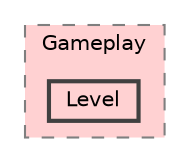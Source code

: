digraph "C:/Users/PC/Documents/GitHub/Witch-Pack/WitchPack/Assets/Scripts/Gameplay/Level"
{
 // LATEX_PDF_SIZE
  bgcolor="transparent";
  edge [fontname=Helvetica,fontsize=10,labelfontname=Helvetica,labelfontsize=10];
  node [fontname=Helvetica,fontsize=10,shape=box,height=0.2,width=0.4];
  compound=true
  subgraph clusterdir_a1eac335a0516011d8f6ee932ceb0b11 {
    graph [ bgcolor="#ffd1d2", pencolor="grey50", label="Gameplay", fontname=Helvetica,fontsize=10 style="filled,dashed", URL="dir_a1eac335a0516011d8f6ee932ceb0b11.html",tooltip=""]
  dir_a82d22643f90703183e1b5c3a1b62bdb [label="Level", fillcolor="#ffd1d2", color="grey25", style="filled,bold", URL="dir_a82d22643f90703183e1b5c3a1b62bdb.html",tooltip=""];
  }
}
